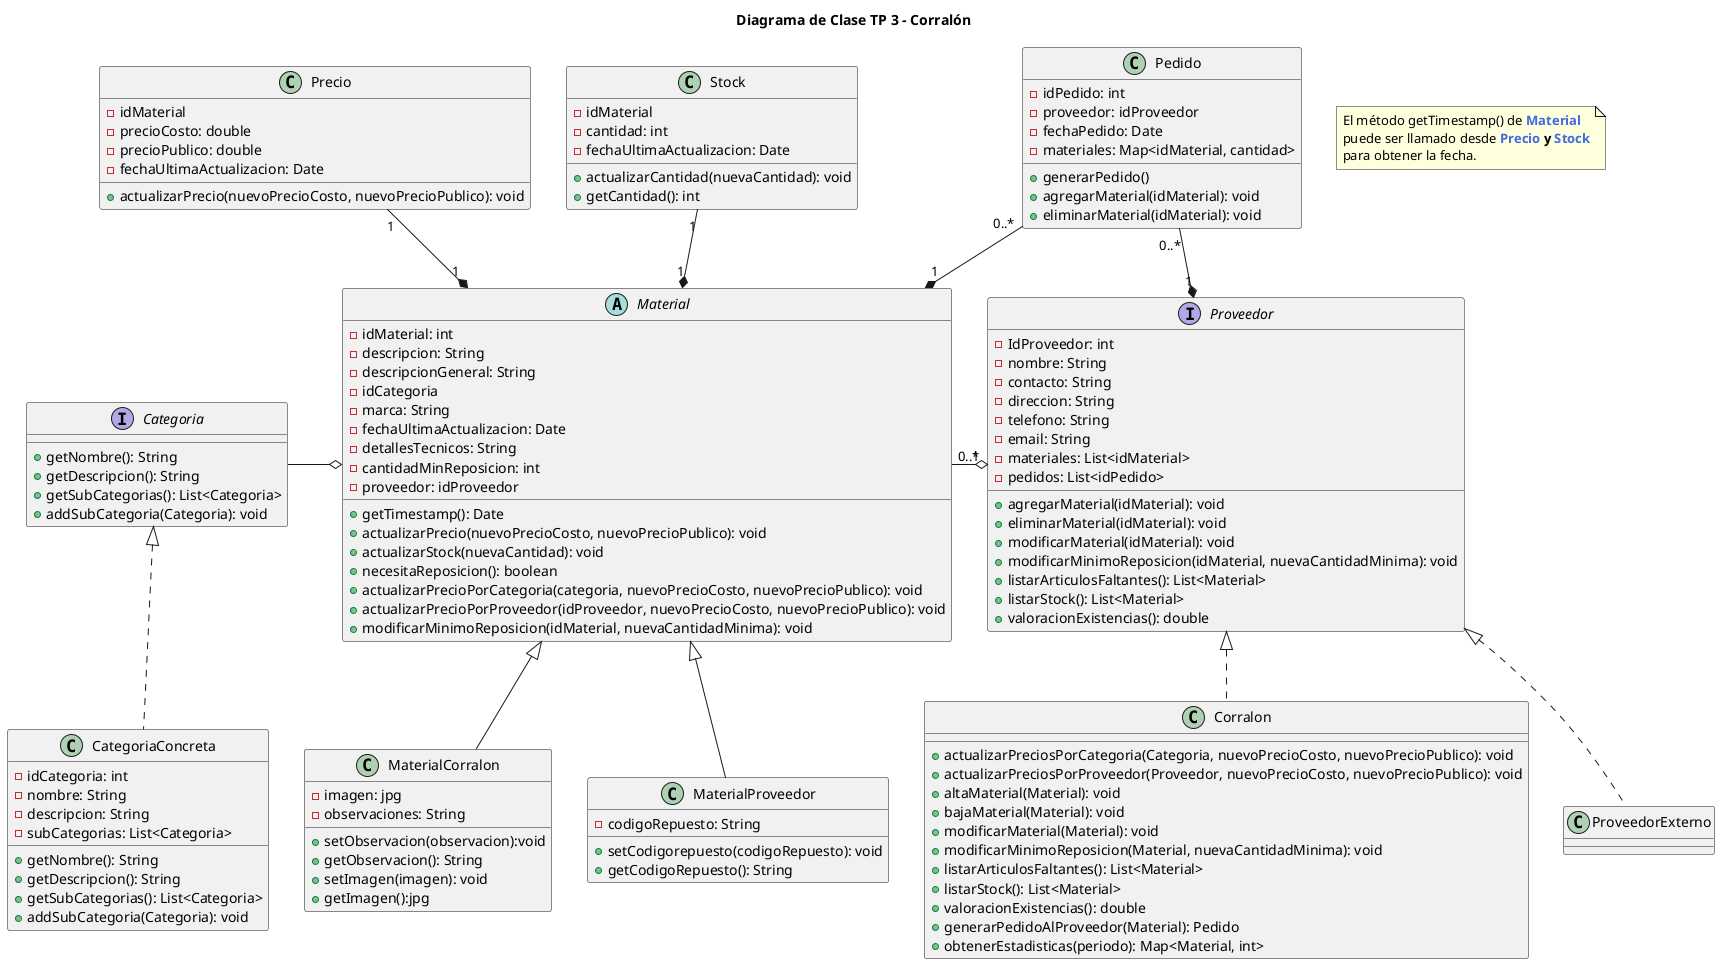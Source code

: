 @startuml dc

title Diagrama de Clase TP 3 - Corralón

class Pedido {
    -idPedido: int
    -proveedor: idProveedor
    -fechaPedido: Date
    -materiales: Map<idMaterial, cantidad>

    +generarPedido()
    +agregarMaterial(idMaterial): void
    +eliminarMaterial(idMaterial): void

}

abstract class Material {
    -idMaterial: int
    -descripcion: String
    -descripcionGeneral: String
    - idCategoria
    -marca: String
    -fechaUltimaActualizacion: Date
    -detallesTecnicos: String
    -cantidadMinReposicion: int
    -proveedor: idProveedor

    +getTimestamp(): Date
    +actualizarPrecio(nuevoPrecioCosto, nuevoPrecioPublico): void
    +actualizarStock(nuevaCantidad): void
    +necesitaReposicion(): boolean
    +actualizarPrecioPorCategoria(categoria, nuevoPrecioCosto, nuevoPrecioPublico): void
    +actualizarPrecioPorProveedor(idProveedor, nuevoPrecioCosto, nuevoPrecioPublico): void
    +modificarMinimoReposicion(idMaterial, nuevaCantidadMinima): void
}

note as N1
    El método getTimestamp() de <b><color:royalBlue>Material</color>
    puede ser llamado desde <b><color:royalBlue>Precio</color> y <b><color:royalBlue>Stock</color>
    para obtener la fecha.
end note

class MaterialCorralon {
    -imagen: jpg
    -observaciones: String

    +setObservacion(observacion):void
    +getObservacion(): String
    +setImagen(imagen): void
    +getImagen():jpg
}

class MaterialProveedor {
    -codigoRepuesto: String

    +setCodigorepuesto(codigoRepuesto): void
    +getCodigoRepuesto(): String
}

interface Categoria {
    +getNombre(): String
    +getDescripcion(): String
    +getSubCategorias(): List<Categoria>
    +addSubCategoria(Categoria): void
}

class CategoriaConcreta implements Categoria {
    - idCategoria: int
    -nombre: String
    -descripcion: String
    -subCategorias: List<Categoria>

    +getNombre(): String
    +getDescripcion(): String
    +getSubCategorias(): List<Categoria>
    +addSubCategoria(Categoria): void
}

class Stock {
    -idMaterial
    -cantidad: int
    -fechaUltimaActualizacion: Date

    +actualizarCantidad(nuevaCantidad): void
    +getCantidad(): int
}

class Precio {
    -idMaterial
    -precioCosto: double
    -precioPublico: double
    -fechaUltimaActualizacion: Date

    + actualizarPrecio(nuevoPrecioCosto, nuevoPrecioPublico): void
}

interface Proveedor {
    -IdProveedor: int
    -nombre: String
    -contacto: String
    -direccion: String
    -telefono: String
    -email: String
    -materiales: List<idMaterial>
    -pedidos: List<idPedido>

    +agregarMaterial(idMaterial): void
    +eliminarMaterial(idMaterial): void
    +modificarMaterial(idMaterial): void
    +modificarMinimoReposicion(idMaterial, nuevaCantidadMinima): void
    +listarArticulosFaltantes(): List<Material>
    +listarStock(): List<Material>
    +valoracionExistencias(): double

}

class Corralon implements Proveedor{

    +actualizarPreciosPorCategoria(Categoria, nuevoPrecioCosto, nuevoPrecioPublico): void
    +actualizarPreciosPorProveedor(Proveedor, nuevoPrecioCosto, nuevoPrecioPublico): void
    +altaMaterial(Material): void
    +bajaMaterial(Material): void
    +modificarMaterial(Material): void
    +modificarMinimoReposicion(Material, nuevaCantidadMinima): void
    +listarArticulosFaltantes(): List<Material>
    +listarStock(): List<Material>
    +valoracionExistencias(): double
    +generarPedidoAlProveedor(Material): Pedido
    +obtenerEstadisticas(periodo): Map<Material, int>

}

class ProveedorExterno implements Proveedor {
    
}

Proveedor "1" *-up- "0..*" Pedido
Material "1" *-up- "0..*" Pedido

Proveedor "1" o-left- "0..*" Material

Material "1" *-up- "1" Stock
Material "1" *-up- "1" Precio
Material o-left- Categoria

Material <|-down- MaterialCorralon
Material <|-down- MaterialProveedor


@enduml
